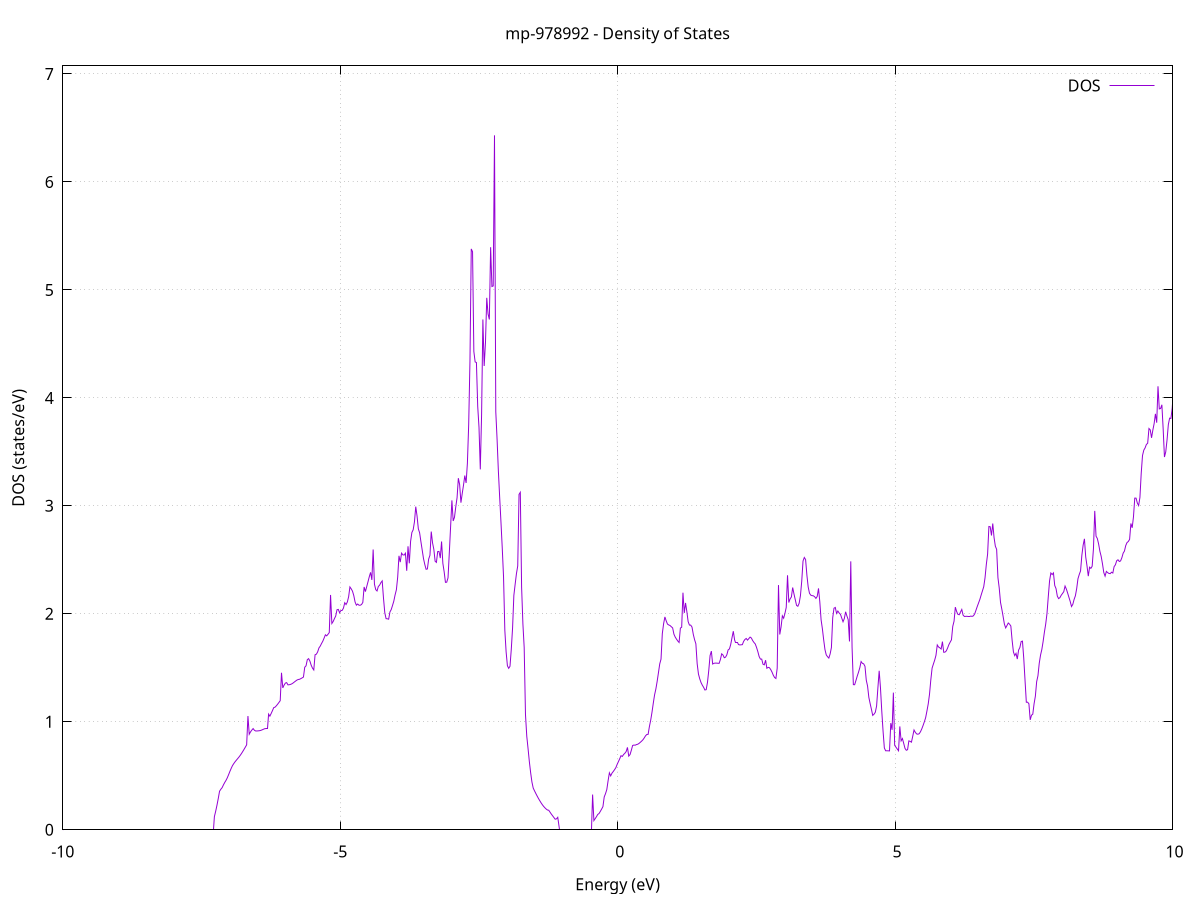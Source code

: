 set title 'mp-978992 - Density of States'
set xlabel 'Energy (eV)'
set ylabel 'DOS (states/eV)'
set grid
set xrange [-10:10]
set yrange [0:7.075]
set xzeroaxis lt -1
set terminal png size 800,600
set output 'mp-978992_dos_gnuplot.png'
plot '-' using 1:2 with lines title 'DOS'
-21.110600 0.000000
-21.087300 0.000000
-21.064100 0.000000
-21.040800 0.000000
-21.017500 0.000000
-20.994300 0.000000
-20.971000 0.000000
-20.947700 0.000000
-20.924500 0.000000
-20.901200 0.000000
-20.877900 0.000000
-20.854700 0.000000
-20.831400 0.000000
-20.808100 0.000000
-20.784900 0.000000
-20.761600 0.000000
-20.738300 0.000000
-20.715100 0.000000
-20.691800 0.000000
-20.668600 0.000000
-20.645300 0.000000
-20.622000 0.000000
-20.598800 0.000000
-20.575500 0.000000
-20.552200 0.000000
-20.529000 0.000000
-20.505700 0.000000
-20.482400 0.000000
-20.459200 0.000000
-20.435900 0.000000
-20.412600 0.000000
-20.389400 0.000000
-20.366100 0.000000
-20.342800 0.000000
-20.319600 0.000000
-20.296300 0.000000
-20.273000 0.000000
-20.249800 0.000000
-20.226500 0.000000
-20.203300 0.000000
-20.180000 0.000000
-20.156700 0.000000
-20.133500 0.000000
-20.110200 0.000000
-20.086900 0.000000
-20.063700 0.000000
-20.040400 0.000000
-20.017100 0.000000
-19.993900 0.000000
-19.970600 0.000000
-19.947300 0.000000
-19.924100 0.000000
-19.900800 0.000000
-19.877500 0.000000
-19.854300 0.000000
-19.831000 0.000000
-19.807700 0.000000
-19.784500 0.000000
-19.761200 0.000000
-19.738000 0.000000
-19.714700 0.000000
-19.691400 0.000000
-19.668200 0.000000
-19.644900 0.000000
-19.621600 0.000000
-19.598400 0.000000
-19.575100 0.000000
-19.551800 0.000000
-19.528600 0.000000
-19.505300 0.000000
-19.482000 0.000000
-19.458800 0.000000
-19.435500 0.000000
-19.412200 0.000000
-19.389000 0.000000
-19.365700 0.000000
-19.342400 0.000000
-19.319200 0.000000
-19.295900 0.000000
-19.272700 0.000000
-19.249400 0.000000
-19.226100 0.000000
-19.202900 0.000000
-19.179600 0.000000
-19.156300 0.000000
-19.133100 0.000000
-19.109800 0.000000
-19.086500 0.000000
-19.063300 0.000000
-19.040000 0.000000
-19.016700 0.000000
-18.993500 53.280100
-18.970200 97.376800
-18.946900 54.506100
-18.923700 64.069000
-18.900400 74.702100
-18.877200 64.674800
-18.853900 112.033700
-18.830600 21.881100
-18.807400 105.935100
-18.784100 22.220100
-18.760800 16.213700
-18.737600 14.055300
-18.714300 0.000000
-18.691000 0.000000
-18.667800 0.000000
-18.644500 0.000000
-18.621200 0.000000
-18.598000 0.000000
-18.574700 0.000000
-18.551400 0.000000
-18.528200 0.000000
-18.504900 0.000000
-18.481600 0.000000
-18.458400 0.000000
-18.435100 0.000000
-18.411900 0.000000
-18.388600 0.000000
-18.365300 0.000000
-18.342100 0.000000
-18.318800 0.000000
-18.295500 0.000000
-18.272300 0.000000
-18.249000 0.000000
-18.225700 0.000000
-18.202500 0.000000
-18.179200 0.000000
-18.155900 0.000000
-18.132700 0.000000
-18.109400 0.000000
-18.086100 0.000000
-18.062900 0.000000
-18.039600 0.000000
-18.016300 0.000000
-17.993100 0.000000
-17.969800 0.000000
-17.946600 0.000000
-17.923300 0.000000
-17.900000 0.000000
-17.876800 0.000000
-17.853500 0.000000
-17.830200 0.000000
-17.807000 0.000000
-17.783700 0.000000
-17.760400 0.000000
-17.737200 0.000000
-17.713900 0.000000
-17.690600 0.000000
-17.667400 0.000000
-17.644100 0.000000
-17.620800 0.000000
-17.597600 0.000000
-17.574300 0.000000
-17.551000 0.000000
-17.527800 0.000000
-17.504500 0.000000
-17.481300 0.000000
-17.458000 0.000000
-17.434700 0.000000
-17.411500 0.000000
-17.388200 0.000000
-17.364900 0.000000
-17.341700 0.000000
-17.318400 0.000000
-17.295100 0.000000
-17.271900 0.000000
-17.248600 0.000000
-17.225300 0.000000
-17.202100 0.000000
-17.178800 0.000000
-17.155500 0.000000
-17.132300 0.000000
-17.109000 0.000000
-17.085800 0.000000
-17.062500 0.000000
-17.039200 0.000000
-17.016000 0.000000
-16.992700 0.000000
-16.969400 0.000000
-16.946200 0.000000
-16.922900 0.000000
-16.899600 0.000000
-16.876400 0.000000
-16.853100 0.000000
-16.829800 0.000000
-16.806600 0.000000
-16.783300 0.000000
-16.760000 0.000000
-16.736800 0.000000
-16.713500 0.000000
-16.690200 0.000000
-16.667000 0.000000
-16.643700 0.000000
-16.620500 0.000000
-16.597200 0.000000
-16.573900 0.000000
-16.550700 0.000000
-16.527400 0.000000
-16.504100 0.000000
-16.480900 0.000000
-16.457600 0.000000
-16.434300 0.000000
-16.411100 0.000000
-16.387800 0.000000
-16.364500 0.000000
-16.341300 0.000000
-16.318000 0.000000
-16.294700 0.000000
-16.271500 0.000000
-16.248200 0.000000
-16.224900 0.000000
-16.201700 0.000000
-16.178400 0.000000
-16.155200 0.000000
-16.131900 0.000000
-16.108600 0.000000
-16.085400 0.000000
-16.062100 0.000000
-16.038800 0.000000
-16.015600 0.000000
-15.992300 0.000000
-15.969000 0.000000
-15.945800 0.000000
-15.922500 0.000000
-15.899200 0.000000
-15.876000 0.000000
-15.852700 0.000000
-15.829400 0.000000
-15.806200 0.000000
-15.782900 0.000000
-15.759600 0.000000
-15.736400 0.000000
-15.713100 0.000000
-15.689900 0.000000
-15.666600 0.000000
-15.643300 0.000000
-15.620100 0.000000
-15.596800 0.000000
-15.573500 0.000000
-15.550300 0.000000
-15.527000 0.000000
-15.503700 0.000000
-15.480500 0.000000
-15.457200 0.000000
-15.433900 0.000000
-15.410700 0.000000
-15.387400 0.000000
-15.364100 0.000000
-15.340900 0.000000
-15.317600 0.000000
-15.294400 0.000000
-15.271100 0.000000
-15.247800 0.000000
-15.224600 0.000000
-15.201300 0.000000
-15.178000 0.000000
-15.154800 0.000000
-15.131500 0.000000
-15.108200 0.000000
-15.085000 0.000000
-15.061700 0.000000
-15.038400 0.000000
-15.015200 0.000000
-14.991900 0.000000
-14.968600 0.000000
-14.945400 0.000000
-14.922100 0.000000
-14.898800 0.000000
-14.875600 0.000000
-14.852300 0.000000
-14.829100 0.000000
-14.805800 0.000000
-14.782500 0.000000
-14.759300 0.000000
-14.736000 0.000000
-14.712700 0.000000
-14.689500 0.000000
-14.666200 0.000000
-14.642900 0.000000
-14.619700 0.000000
-14.596400 0.000000
-14.573100 0.000000
-14.549900 0.000000
-14.526600 0.000000
-14.503300 0.000000
-14.480100 0.000000
-14.456800 0.000000
-14.433500 0.000000
-14.410300 0.000000
-14.387000 0.000000
-14.363800 0.000000
-14.340500 0.000000
-14.317200 0.000000
-14.294000 0.000000
-14.270700 0.000000
-14.247400 0.000000
-14.224200 0.000000
-14.200900 0.000000
-14.177600 0.000000
-14.154400 0.000000
-14.131100 0.000000
-14.107800 0.000000
-14.084600 0.000000
-14.061300 0.000000
-14.038000 0.000000
-14.014800 0.000000
-13.991500 0.000000
-13.968200 0.000000
-13.945000 0.000000
-13.921700 0.000000
-13.898500 0.000000
-13.875200 0.000000
-13.851900 0.000000
-13.828700 0.000000
-13.805400 0.000000
-13.782100 0.000000
-13.758900 0.000000
-13.735600 0.000000
-13.712300 0.000000
-13.689100 0.000000
-13.665800 0.000000
-13.642500 0.000000
-13.619300 0.000000
-13.596000 0.000000
-13.572700 0.000000
-13.549500 0.000000
-13.526200 0.000000
-13.503000 0.000000
-13.479700 0.000000
-13.456400 0.000000
-13.433200 0.000000
-13.409900 0.000000
-13.386600 0.000000
-13.363400 0.000000
-13.340100 0.000000
-13.316800 0.000000
-13.293600 0.000000
-13.270300 0.000000
-13.247000 0.000000
-13.223800 0.000000
-13.200500 0.000000
-13.177200 0.000000
-13.154000 0.000000
-13.130700 0.000000
-13.107400 0.000000
-13.084200 0.000000
-13.060900 0.000000
-13.037700 0.000000
-13.014400 0.000000
-12.991100 0.000000
-12.967900 0.000000
-12.944600 0.000000
-12.921300 0.000000
-12.898100 0.000000
-12.874800 0.000000
-12.851500 0.000000
-12.828300 0.000000
-12.805000 0.000000
-12.781700 0.000000
-12.758500 0.000000
-12.735200 0.000000
-12.711900 0.000000
-12.688700 0.000000
-12.665400 0.000000
-12.642100 0.000000
-12.618900 0.000000
-12.595600 0.000000
-12.572400 0.000000
-12.549100 0.000000
-12.525800 0.000000
-12.502600 0.000000
-12.479300 0.000000
-12.456000 0.000000
-12.432800 0.000000
-12.409500 0.000000
-12.386200 0.000000
-12.363000 0.000000
-12.339700 0.000000
-12.316400 0.000000
-12.293200 0.000000
-12.269900 0.000000
-12.246600 0.000000
-12.223400 0.000000
-12.200100 0.000000
-12.176800 0.000000
-12.153600 0.000000
-12.130300 0.000000
-12.107100 0.000000
-12.083800 0.000000
-12.060500 0.000000
-12.037300 0.000000
-12.014000 0.000000
-11.990700 0.000000
-11.967500 0.000000
-11.944200 0.000000
-11.920900 0.000000
-11.897700 0.000000
-11.874400 0.000000
-11.851100 0.000000
-11.827900 0.000000
-11.804600 0.000000
-11.781300 0.000000
-11.758100 0.000000
-11.734800 0.000000
-11.711600 0.000000
-11.688300 0.000000
-11.665000 0.000000
-11.641800 0.000000
-11.618500 0.000000
-11.595200 0.000000
-11.572000 0.000000
-11.548700 0.000000
-11.525400 0.000000
-11.502200 0.000000
-11.478900 0.000000
-11.455600 0.000000
-11.432400 0.000000
-11.409100 0.000000
-11.385800 0.000000
-11.362600 0.000000
-11.339300 0.000000
-11.316000 0.000000
-11.292800 0.000000
-11.269500 0.000000
-11.246300 0.000000
-11.223000 0.000000
-11.199700 0.000000
-11.176500 0.000000
-11.153200 0.000000
-11.129900 0.000000
-11.106700 0.000000
-11.083400 0.000000
-11.060100 0.000000
-11.036900 0.000000
-11.013600 0.000000
-10.990300 0.000000
-10.967100 0.000000
-10.943800 0.000000
-10.920500 0.000000
-10.897300 0.000000
-10.874000 0.000000
-10.850700 0.000000
-10.827500 0.000000
-10.804200 0.000000
-10.781000 0.000000
-10.757700 0.000000
-10.734400 0.000000
-10.711200 0.000000
-10.687900 0.000000
-10.664600 0.000000
-10.641400 0.000000
-10.618100 0.000000
-10.594800 0.000000
-10.571600 0.000000
-10.548300 0.000000
-10.525000 0.000000
-10.501800 0.000000
-10.478500 0.000000
-10.455200 0.000000
-10.432000 0.000000
-10.408700 0.000000
-10.385400 0.000000
-10.362200 0.000000
-10.338900 0.000000
-10.315700 0.000000
-10.292400 0.000000
-10.269100 0.000000
-10.245900 0.000000
-10.222600 0.000000
-10.199300 0.000000
-10.176100 0.000000
-10.152800 0.000000
-10.129500 0.000000
-10.106300 0.000000
-10.083000 0.000000
-10.059700 0.000000
-10.036500 0.000000
-10.013200 0.000000
-9.989900 0.000000
-9.966700 0.000000
-9.943400 0.000000
-9.920200 0.000000
-9.896900 0.000000
-9.873600 0.000000
-9.850400 0.000000
-9.827100 0.000000
-9.803800 0.000000
-9.780600 0.000000
-9.757300 0.000000
-9.734000 0.000000
-9.710800 0.000000
-9.687500 0.000000
-9.664200 0.000000
-9.641000 0.000000
-9.617700 0.000000
-9.594400 0.000000
-9.571200 0.000000
-9.547900 0.000000
-9.524600 0.000000
-9.501400 0.000000
-9.478100 0.000000
-9.454900 0.000000
-9.431600 0.000000
-9.408300 0.000000
-9.385100 0.000000
-9.361800 0.000000
-9.338500 0.000000
-9.315300 0.000000
-9.292000 0.000000
-9.268700 0.000000
-9.245500 0.000000
-9.222200 0.000000
-9.198900 0.000000
-9.175700 0.000000
-9.152400 0.000000
-9.129100 0.000000
-9.105900 0.000000
-9.082600 0.000000
-9.059300 0.000000
-9.036100 0.000000
-9.012800 0.000000
-8.989600 0.000000
-8.966300 0.000000
-8.943000 0.000000
-8.919800 0.000000
-8.896500 0.000000
-8.873200 0.000000
-8.850000 0.000000
-8.826700 0.000000
-8.803400 0.000000
-8.780200 0.000000
-8.756900 0.000000
-8.733600 0.000000
-8.710400 0.000000
-8.687100 0.000000
-8.663800 0.000000
-8.640600 0.000000
-8.617300 0.000000
-8.594000 0.000000
-8.570800 0.000000
-8.547500 0.000000
-8.524300 0.000000
-8.501000 0.000000
-8.477700 0.000000
-8.454500 0.000000
-8.431200 0.000000
-8.407900 0.000000
-8.384700 0.000000
-8.361400 0.000000
-8.338100 0.000000
-8.314900 0.000000
-8.291600 0.000000
-8.268300 0.000000
-8.245100 0.000000
-8.221800 0.000000
-8.198500 0.000000
-8.175300 0.000000
-8.152000 0.000000
-8.128800 0.000000
-8.105500 0.000000
-8.082200 0.000000
-8.059000 0.000000
-8.035700 0.000000
-8.012400 0.000000
-7.989200 0.000000
-7.965900 0.000000
-7.942600 0.000000
-7.919400 0.000000
-7.896100 0.000000
-7.872800 0.000000
-7.849600 0.000000
-7.826300 0.000000
-7.803000 0.000000
-7.779800 0.000000
-7.756500 0.000000
-7.733200 0.000000
-7.710000 0.000000
-7.686700 0.000000
-7.663500 0.000000
-7.640200 0.000000
-7.616900 0.000000
-7.593700 0.000000
-7.570400 0.000000
-7.547100 0.000000
-7.523900 0.000000
-7.500600 0.000000
-7.477300 0.000000
-7.454100 0.000000
-7.430800 0.000000
-7.407500 0.000000
-7.384300 0.000000
-7.361000 0.000000
-7.337700 0.000000
-7.314500 0.000000
-7.291200 0.000000
-7.267900 0.121400
-7.244700 0.171300
-7.221400 0.227100
-7.198200 0.288900
-7.174900 0.356700
-7.151600 0.375300
-7.128400 0.389900
-7.105100 0.415300
-7.081800 0.437800
-7.058600 0.457500
-7.035300 0.481100
-7.012000 0.509700
-6.988800 0.540100
-6.965500 0.567900
-6.942200 0.593800
-6.919000 0.612500
-6.895700 0.629300
-6.872400 0.644100
-6.849200 0.658400
-6.825900 0.672900
-6.802600 0.688900
-6.779400 0.706300
-6.756100 0.725400
-6.732900 0.745300
-6.709600 0.765800
-6.686300 0.786600
-6.663100 1.053200
-6.639800 0.884900
-6.616500 0.906600
-6.593300 0.923300
-6.570000 0.937300
-6.546700 0.921700
-6.523500 0.915000
-6.500200 0.915200
-6.476900 0.916200
-6.453700 0.917600
-6.430400 0.920700
-6.407100 0.925600
-6.383900 0.931000
-6.360600 0.936100
-6.337400 0.934900
-6.314100 0.934900
-6.290800 1.071300
-6.267600 1.052500
-6.244300 1.077300
-6.221000 1.103900
-6.197800 1.131500
-6.174500 1.135600
-6.151200 1.148300
-6.128000 1.163000
-6.104700 1.179100
-6.081400 1.195500
-6.058200 1.454300
-6.034900 1.313900
-6.011600 1.340000
-5.988400 1.358800
-5.965100 1.362800
-5.941800 1.342100
-5.918600 1.343400
-5.895300 1.346500
-5.872100 1.351600
-5.848800 1.359600
-5.825500 1.369000
-5.802300 1.378200
-5.779000 1.386900
-5.755700 1.392000
-5.732500 1.393900
-5.709200 1.400200
-5.685900 1.406800
-5.662700 1.414400
-5.639400 1.505500
-5.616100 1.518500
-5.592900 1.575700
-5.569600 1.584900
-5.546300 1.561900
-5.523100 1.524000
-5.499800 1.497100
-5.476500 1.480100
-5.453300 1.621000
-5.430000 1.626100
-5.406800 1.647200
-5.383500 1.684100
-5.360200 1.700900
-5.337000 1.724800
-5.313700 1.746500
-5.290400 1.775500
-5.267200 1.805900
-5.243900 1.796100
-5.220600 1.810500
-5.197400 1.826600
-5.174100 2.174900
-5.150800 1.910500
-5.127600 1.928400
-5.104300 1.955400
-5.081000 1.980000
-5.057800 2.037800
-5.034500 2.040900
-5.011200 2.010000
-4.988000 2.030300
-4.964700 2.031900
-4.941500 2.053100
-4.918200 2.103000
-4.894900 2.086100
-4.871700 2.109600
-4.848400 2.158600
-4.825100 2.249100
-4.801900 2.231500
-4.778600 2.209700
-4.755300 2.168500
-4.732100 2.109200
-4.708800 2.080200
-4.685500 2.090900
-4.662300 2.080000
-4.639000 2.079700
-4.615700 2.086200
-4.592500 2.105900
-4.569200 2.248900
-4.546000 2.206200
-4.522700 2.251300
-4.499400 2.296800
-4.476200 2.343400
-4.452900 2.383900
-4.429600 2.314000
-4.406400 2.595800
-4.383100 2.274300
-4.359800 2.224100
-4.336600 2.211800
-4.313300 2.253400
-4.290000 2.265800
-4.266800 2.289200
-4.243500 2.305000
-4.220200 2.146300
-4.197000 2.011400
-4.173700 1.955500
-4.150400 1.953900
-4.127200 1.950400
-4.103900 2.017400
-4.080700 2.039700
-4.057400 2.077400
-4.034100 2.117500
-4.010900 2.175400
-3.987600 2.223200
-3.964300 2.339500
-3.941100 2.537300
-3.917800 2.479100
-3.894500 2.562200
-3.871300 2.546700
-3.848000 2.544300
-3.824700 2.561400
-3.801500 2.398900
-3.778200 2.625600
-3.754900 2.468000
-3.731700 2.670900
-3.708400 2.753500
-3.685100 2.778200
-3.661900 2.852700
-3.638600 2.992500
-3.615400 2.906900
-3.592100 2.787300
-3.568800 2.750300
-3.545600 2.668300
-3.522300 2.590300
-3.499000 2.511300
-3.475800 2.457400
-3.452500 2.412800
-3.429200 2.415400
-3.406000 2.507000
-3.382700 2.542600
-3.359400 2.761700
-3.336200 2.657400
-3.312900 2.598000
-3.289600 2.487000
-3.266400 2.476400
-3.243100 2.576800
-3.219800 2.577900
-3.196600 2.516200
-3.173300 2.669700
-3.150100 2.467200
-3.126800 2.389800
-3.103500 2.291600
-3.080300 2.293000
-3.057000 2.333600
-3.033700 2.566500
-3.010500 2.807700
-2.987200 3.050800
-2.963900 2.860300
-2.940700 2.893900
-2.917400 2.990800
-2.894100 3.075700
-2.870900 3.256300
-2.847600 3.196500
-2.824300 3.029500
-2.801100 3.114300
-2.777800 3.192500
-2.754600 3.280700
-2.731300 3.212100
-2.708000 3.394200
-2.684800 3.750200
-2.661500 4.344200
-2.638200 5.379800
-2.615000 5.353700
-2.591700 4.430500
-2.568400 4.333100
-2.545200 4.327600
-2.521900 3.920600
-2.498600 3.725900
-2.475400 3.338100
-2.452100 3.843300
-2.428800 4.726400
-2.405600 4.295400
-2.382300 4.510600
-2.359000 4.926700
-2.335800 4.777700
-2.312500 4.726300
-2.289300 5.395400
-2.266000 5.031500
-2.242700 5.036600
-2.219500 6.431900
-2.196200 3.871500
-2.172900 3.616600
-2.149700 3.323400
-2.126400 3.081500
-2.103100 2.851800
-2.079900 2.611200
-2.056600 2.344200
-2.033300 1.848600
-2.010100 1.648200
-1.986800 1.519300
-1.963500 1.495300
-1.940300 1.514100
-1.917000 1.670100
-1.893700 1.869400
-1.870500 2.171000
-1.847200 2.273900
-1.824000 2.371800
-1.800700 2.443800
-1.777400 3.106300
-1.754200 3.125600
-1.730900 2.246300
-1.707600 1.907200
-1.684400 1.687800
-1.661100 1.067100
-1.637800 0.866200
-1.614600 0.751700
-1.591300 0.630700
-1.568000 0.528800
-1.544800 0.442400
-1.521500 0.386000
-1.498200 0.360600
-1.475000 0.336500
-1.451700 0.313300
-1.428400 0.291200
-1.405200 0.270800
-1.381900 0.251100
-1.358700 0.233300
-1.335400 0.217600
-1.312100 0.204200
-1.288900 0.192600
-1.265600 0.183300
-1.242300 0.180800
-1.219100 0.163500
-1.195800 0.145800
-1.172500 0.129800
-1.149300 0.113900
-1.126000 0.097900
-1.102700 0.101000
-1.079500 0.115300
-1.056200 0.000000
-1.032900 0.000000
-1.009700 0.000000
-0.986400 0.000000
-0.963200 0.000000
-0.939900 0.000000
-0.916600 0.000000
-0.893400 0.000000
-0.870100 0.000000
-0.846800 0.000000
-0.823600 0.000000
-0.800300 0.000000
-0.777000 0.000000
-0.753800 0.000000
-0.730500 0.000000
-0.707200 0.000000
-0.684000 0.000000
-0.660700 0.000000
-0.637400 0.000000
-0.614200 0.000000
-0.590900 0.000000
-0.567600 0.000000
-0.544400 0.000000
-0.521100 0.000000
-0.497900 0.000000
-0.474600 0.000000
-0.451300 0.326200
-0.428100 0.085200
-0.404800 0.102700
-0.381500 0.121700
-0.358300 0.142100
-0.335000 0.150700
-0.311700 0.170800
-0.288500 0.192000
-0.265200 0.214300
-0.241900 0.304100
-0.218700 0.334500
-0.195400 0.372400
-0.172100 0.454400
-0.148900 0.527200
-0.125600 0.499200
-0.102300 0.524300
-0.079100 0.539600
-0.055800 0.556500
-0.032600 0.575100
-0.009300 0.605200
0.014000 0.631300
0.037200 0.657600
0.060500 0.685900
0.083800 0.679300
0.107000 0.697100
0.130300 0.708600
0.153600 0.724400
0.176800 0.763000
0.200100 0.682500
0.223400 0.696400
0.246600 0.736100
0.269900 0.780700
0.293200 0.784500
0.316400 0.783400
0.339700 0.789200
0.363000 0.792400
0.386200 0.800300
0.409500 0.810400
0.432700 0.821300
0.456000 0.833800
0.479300 0.850600
0.502500 0.870200
0.525800 0.882700
0.549100 0.883600
0.572300 0.955600
0.595600 1.014700
0.618900 1.087800
0.642100 1.171400
0.665400 1.248700
0.688700 1.303400
0.711900 1.373500
0.735200 1.454100
0.758500 1.536100
0.781700 1.580400
0.805000 1.816600
0.828200 1.907600
0.851500 1.971400
0.874800 1.935200
0.898000 1.905000
0.921300 1.897000
0.944600 1.891500
0.967800 1.880300
0.991100 1.869600
1.014400 1.811500
1.037600 1.784700
1.060900 1.765500
1.084200 1.748000
1.107400 1.734700
1.130700 1.868000
1.154000 1.875700
1.177200 2.196000
1.200500 2.008300
1.223800 2.100800
1.247000 2.021600
1.270300 1.928600
1.293500 1.896100
1.316800 1.895500
1.340100 1.877300
1.363300 1.809900
1.386600 1.760500
1.409900 1.722400
1.433100 1.538500
1.456400 1.442500
1.479700 1.397700
1.502900 1.363400
1.526200 1.339100
1.549500 1.319400
1.572700 1.294600
1.596000 1.297800
1.619300 1.366000
1.642500 1.476600
1.665800 1.613900
1.689100 1.654600
1.712300 1.535100
1.735600 1.542100
1.758800 1.543500
1.782100 1.543400
1.805400 1.542400
1.828600 1.541300
1.851900 1.576800
1.875200 1.629800
1.898400 1.618900
1.921700 1.593400
1.945000 1.598900
1.968200 1.620800
1.991500 1.666200
2.014800 1.674800
2.038000 1.716700
2.061300 1.779600
2.084600 1.839000
2.107800 1.758400
2.131100 1.730000
2.154400 1.730000
2.177600 1.715400
2.200900 1.712100
2.224100 1.713100
2.247400 1.714600
2.270700 1.745100
2.293900 1.762600
2.317200 1.771700
2.340500 1.756400
2.363700 1.770300
2.387000 1.784400
2.410300 1.775900
2.433500 1.752400
2.456800 1.734800
2.480100 1.720900
2.503300 1.688900
2.526600 1.650500
2.549900 1.604900
2.573100 1.580800
2.596400 1.580900
2.619600 1.533300
2.642900 1.527700
2.666200 1.570700
2.689400 1.495800
2.712700 1.504300
2.736000 1.501100
2.759200 1.483400
2.782500 1.460100
2.805800 1.430900
2.829000 1.409900
2.852300 1.401300
2.875600 1.496700
2.898800 2.266400
2.922100 1.808800
2.945400 1.878900
2.968600 1.981500
2.991900 1.959400
3.015200 2.004200
3.038400 2.059400
3.061700 2.357000
3.084900 2.104900
3.108200 2.138200
3.131500 2.156500
3.154700 2.243700
3.178000 2.184100
3.201300 2.130900
3.224500 2.078100
3.247800 2.070000
3.271100 2.097600
3.294300 2.167900
3.317600 2.300500
3.340900 2.488800
3.364100 2.522000
3.387400 2.502800
3.410700 2.358800
3.433900 2.249300
3.457200 2.190900
3.480500 2.173000
3.503700 2.168700
3.527000 2.166900
3.550200 2.158400
3.573500 2.143000
3.596800 2.161400
3.620000 2.235700
3.643300 2.113100
3.666600 1.945100
3.689800 1.862300
3.713100 1.760100
3.736400 1.668800
3.759600 1.620000
3.782900 1.602900
3.806200 1.590300
3.829400 1.628000
3.852700 1.687900
3.876000 1.962900
3.899200 2.052000
3.922500 2.059200
3.945800 2.003700
3.969000 2.025900
3.992300 2.007600
4.015500 1.995400
4.038800 1.960800
4.062100 1.926500
4.085300 1.956500
4.108600 2.019100
4.131900 1.980300
4.155100 1.946200
4.178400 1.744500
4.201700 2.486300
4.224900 1.692200
4.248200 1.344200
4.271500 1.343400
4.294700 1.382300
4.318000 1.423200
4.341300 1.459600
4.364500 1.500800
4.387800 1.558100
4.411000 1.541600
4.434300 1.536900
4.457600 1.514000
4.480800 1.386100
4.504100 1.331200
4.527400 1.226100
4.550600 1.168900
4.573900 1.116000
4.597200 1.059300
4.620400 1.070300
4.643700 1.088300
4.667000 1.146400
4.690200 1.313100
4.713500 1.472700
4.736800 1.315000
4.760000 1.101800
4.783300 0.915300
4.806600 0.758200
4.829800 0.731700
4.853100 0.731600
4.876300 0.731300
4.899600 0.730600
4.922900 0.987800
4.946100 0.925500
4.969400 1.270200
4.992700 0.782600
5.015900 0.765000
5.039200 0.748200
5.062500 0.731800
5.085700 0.957400
5.109000 0.823800
5.132300 0.845100
5.155500 0.800700
5.178800 0.753900
5.202100 0.736400
5.225300 0.741600
5.248600 0.823400
5.271900 0.818600
5.295100 0.811300
5.318400 0.866300
5.341600 0.924300
5.364900 0.902400
5.388200 0.888000
5.411400 0.884900
5.434700 0.889700
5.458000 0.907900
5.481200 0.934200
5.504500 0.965600
5.527800 1.000100
5.551000 1.038500
5.574300 1.099900
5.597600 1.166000
5.620800 1.255800
5.644100 1.387900
5.667400 1.497600
5.690600 1.534800
5.713900 1.571200
5.737200 1.615800
5.760400 1.711900
5.783700 1.692800
5.806900 1.684900
5.830200 1.674100
5.853500 1.742600
5.876700 1.644000
5.900000 1.645300
5.923300 1.656900
5.946500 1.683100
5.969800 1.714500
5.993100 1.737800
6.016300 1.759400
6.039600 1.883400
6.062900 1.932100
6.086100 2.062100
6.109400 2.021400
6.132700 1.994900
6.155900 1.991500
6.179200 2.016400
6.202400 2.040400
6.225700 1.988000
6.249000 1.975900
6.272200 1.976700
6.295500 1.977000
6.318800 1.971400
6.342000 1.971400
6.365300 1.979100
6.388600 1.976400
6.411800 1.981600
6.435100 1.999500
6.458400 2.033800
6.481600 2.068500
6.504900 2.101000
6.528200 2.133800
6.551400 2.174100
6.574700 2.212400
6.598000 2.251300
6.621200 2.333400
6.644500 2.457100
6.667700 2.553100
6.691000 2.809000
6.714300 2.806600
6.737500 2.725700
6.760800 2.836400
6.784100 2.706000
6.807300 2.626500
6.830600 2.597200
6.853900 2.335900
6.877100 2.239400
6.900400 2.105800
6.923700 2.044300
6.946900 1.976600
6.970200 1.904800
6.993500 1.869700
7.016700 1.891800
7.040000 1.915200
7.063300 1.904300
7.086500 1.887000
7.109800 1.753600
7.133000 1.647200
7.156300 1.612800
7.179600 1.633900
7.202800 1.581400
7.226100 1.664100
7.249400 1.688400
7.272600 1.743700
7.295900 1.747200
7.319200 1.588100
7.342400 1.383300
7.365700 1.181300
7.389000 1.181700
7.412200 1.166800
7.435500 1.017800
7.458800 1.060800
7.482000 1.071100
7.505300 1.167200
7.528600 1.237700
7.551800 1.371500
7.575100 1.426600
7.598300 1.541600
7.621600 1.617800
7.644900 1.669400
7.668100 1.743400
7.691400 1.830200
7.714700 1.904700
7.737900 2.002400
7.761200 2.158200
7.784500 2.305700
7.807700 2.378200
7.831000 2.363700
7.854300 2.379000
7.877500 2.262900
7.900800 2.233600
7.924100 2.164300
7.947300 2.141000
7.970600 2.149800
7.993800 2.171600
8.017100 2.188200
8.040400 2.204900
8.063600 2.257200
8.086900 2.229500
8.110200 2.192300
8.133400 2.152900
8.156700 2.114200
8.180000 2.067600
8.203200 2.087600
8.226500 2.133100
8.249800 2.167300
8.273000 2.233200
8.296300 2.325200
8.319600 2.364700
8.342800 2.397400
8.366100 2.540800
8.389400 2.635800
8.412600 2.694700
8.435900 2.527300
8.459100 2.444400
8.482400 2.349000
8.505700 2.431800
8.528900 2.421200
8.552200 2.440900
8.575500 2.603300
8.598700 2.953400
8.622000 2.719400
8.645300 2.697900
8.668500 2.646600
8.691800 2.578900
8.715100 2.531300
8.738300 2.462400
8.761600 2.382400
8.784900 2.348900
8.808100 2.392700
8.831400 2.381800
8.854700 2.374000
8.877900 2.372400
8.901200 2.385500
8.924400 2.378000
8.947700 2.437300
8.971000 2.454000
8.994200 2.491700
9.017500 2.500700
9.040800 2.485000
9.064000 2.489700
9.087300 2.519400
9.110600 2.561600
9.133800 2.581100
9.157100 2.631900
9.180400 2.659900
9.203600 2.669800
9.226900 2.689900
9.250200 2.836900
9.273400 2.796900
9.296700 2.898100
9.319900 3.071900
9.343200 3.071500
9.366500 3.025700
9.389700 3.002800
9.413000 3.078000
9.436300 3.301900
9.459500 3.466100
9.482800 3.516000
9.506100 3.536700
9.529300 3.568800
9.552600 3.579800
9.575900 3.716500
9.599100 3.704000
9.622400 3.630100
9.645700 3.701200
9.668900 3.761400
9.692200 3.852100
9.715500 3.770400
9.738700 4.107400
9.762000 3.898000
9.785200 3.901200
9.808500 3.936200
9.831800 3.712800
9.855000 3.452300
9.878300 3.500000
9.901600 3.609500
9.924800 3.751900
9.948100 3.812300
9.971400 3.809400
9.994600 3.903700
10.017900 4.079700
10.041200 4.055200
10.064400 4.065100
10.087700 4.058200
10.111000 4.044400
10.134200 4.053900
10.157500 4.004900
10.180800 4.032600
10.204000 4.014000
10.227300 4.016600
10.250500 3.951000
10.273800 3.888200
10.297100 3.800300
10.320300 3.861500
10.343600 3.920100
10.366900 3.922900
10.390100 4.029600
10.413400 4.124600
10.436700 4.025900
10.459900 4.017600
10.483200 4.030700
10.506500 3.719600
10.529700 3.964700
10.553000 4.047800
10.576300 4.164900
10.599500 4.272400
10.622800 4.286300
10.646100 4.309200
10.669300 4.166000
10.692600 3.971300
10.715800 3.837500
10.739100 3.727900
10.762400 3.569800
10.785600 3.490500
10.808900 3.472800
10.832200 3.823400
10.855400 3.620000
10.878700 3.477400
10.902000 3.374000
10.925200 3.321000
10.948500 3.286600
10.971800 3.246100
10.995000 3.233700
11.018300 3.213900
11.041600 3.218700
11.064800 3.342200
11.088100 3.301400
11.111300 3.192200
11.134600 3.103200
11.157900 3.052900
11.181100 3.067600
11.204400 3.159800
11.227700 3.042600
11.250900 3.153600
11.274200 3.349900
11.297500 3.427600
11.320700 3.506400
11.344000 3.485300
11.367300 3.367300
11.390500 3.380200
11.413800 3.243000
11.437100 3.078100
11.460300 2.946400
11.483600 2.880300
11.506900 2.862600
11.530100 2.851900
11.553400 2.962100
11.576600 2.986800
11.599900 3.067900
11.623200 3.067500
11.646400 3.036500
11.669700 2.962900
11.693000 2.976400
11.716200 2.985700
11.739500 3.017900
11.762800 3.027700
11.786000 2.920100
11.809300 2.694500
11.832600 2.645600
11.855800 2.691500
11.879100 2.720300
11.902400 2.687800
11.925600 2.713300
11.948900 2.846800
11.972200 2.726100
11.995400 2.723700
12.018700 2.744500
12.041900 2.804500
12.065200 2.756800
12.088500 2.736700
12.111700 2.726000
12.135000 2.670800
12.158300 2.659700
12.181500 2.736500
12.204800 2.964900
12.228100 3.039100
12.251300 3.068700
12.274600 2.974400
12.297900 2.910900
12.321100 2.909900
12.344400 2.945300
12.367700 2.989300
12.390900 2.989400
12.414200 2.933800
12.437500 2.866600
12.460700 2.812000
12.484000 2.710800
12.507200 2.696400
12.530500 2.690200
12.553800 2.633100
12.577000 2.558700
12.600300 2.455600
12.623600 2.382900
12.646800 2.393600
12.670100 2.276000
12.693400 2.492900
12.716600 2.316000
12.739900 2.354700
12.763200 2.349800
12.786400 2.376800
12.809700 2.388700
12.833000 2.353000
12.856200 2.430200
12.879500 2.626900
12.902700 2.667900
12.926000 2.641200
12.949300 2.702200
12.972500 2.823800
12.995800 3.103100
13.019100 3.336200
13.042300 3.159700
13.065600 3.377800
13.088900 3.373500
13.112100 3.365600
13.135400 3.419400
13.158700 3.480600
13.181900 3.490900
13.205200 3.478800
13.228500 3.450600
13.251700 3.365100
13.275000 3.310400
13.298300 3.187400
13.321500 3.075500
13.344800 3.034900
13.368000 3.069100
13.391300 3.082600
13.414600 3.119800
13.437800 3.198500
13.461100 3.331100
13.484400 3.427800
13.507600 3.479100
13.530900 3.473500
13.554200 3.427100
13.577400 3.427300
13.600700 3.460900
13.624000 3.835700
13.647200 3.843200
13.670500 3.628100
13.693800 3.547300
13.717000 3.555900
13.740300 3.600000
13.763600 3.621100
13.786800 3.565500
13.810100 3.544100
13.833300 3.546000
13.856600 3.552400
13.879900 3.578400
13.903100 3.595200
13.926400 3.531600
13.949700 3.488100
13.972900 3.470700
13.996200 3.504500
14.019500 3.471600
14.042700 3.663700
14.066000 3.559200
14.089300 3.666400
14.112500 3.403600
14.135800 3.231700
14.159100 3.167300
14.182300 3.084800
14.205600 3.038800
14.228900 3.100800
14.252100 3.149700
14.275400 3.232100
14.298600 3.354100
14.321900 3.479900
14.345200 3.270900
14.368400 3.273100
14.391700 3.356500
14.415000 3.468500
14.438200 3.502000
14.461500 3.589600
14.484800 3.642700
14.508000 3.611300
14.531300 3.702000
14.554600 3.617500
14.577800 3.511600
14.601100 3.359800
14.624400 3.187400
14.647600 3.083200
14.670900 3.023700
14.694100 2.991700
14.717400 3.000500
14.740700 2.984500
14.763900 3.056100
14.787200 3.162200
14.810500 3.278100
14.833700 3.388300
14.857000 3.493500
14.880300 3.565100
14.903500 3.572300
14.926800 3.582500
14.950100 3.570400
14.973300 3.487000
14.996600 3.420400
15.019900 3.398700
15.043100 3.536100
15.066400 3.376000
15.089700 3.446100
15.112900 3.343800
15.136200 3.389800
15.159400 3.369600
15.182700 3.349900
15.206000 3.322400
15.229200 3.386600
15.252500 3.500100
15.275800 3.527400
15.299000 3.393000
15.322300 3.248100
15.345600 3.201000
15.368800 3.258300
15.392100 3.280600
15.415400 3.313500
15.438600 3.455100
15.461900 3.645300
15.485200 3.692400
15.508400 3.839900
15.531700 3.999900
15.555000 4.205700
15.578200 4.385100
15.601500 4.457800
15.624700 4.349900
15.648000 4.260100
15.671300 4.276900
15.694500 4.297900
15.717800 4.308900
15.741100 4.014900
15.764300 3.909200
15.787600 3.888500
15.810900 3.754300
15.834100 3.543100
15.857400 3.493300
15.880700 3.457400
15.903900 3.333500
15.927200 3.265000
15.950500 3.225700
15.973700 3.254400
15.997000 3.267600
16.020300 3.295400
16.043500 3.308400
16.066800 3.376000
16.090000 3.402300
16.113300 3.328600
16.136600 3.282300
16.159800 3.466000
16.183100 3.064900
16.206400 2.999700
16.229600 2.952100
16.252900 2.979700
16.276200 3.038100
16.299400 2.900100
16.322700 2.911500
16.346000 2.944700
16.369200 2.962100
16.392500 3.018200
16.415800 3.034600
16.439000 3.092000
16.462300 3.250400
16.485500 3.406800
16.508800 3.568700
16.532100 3.387700
16.555300 3.275600
16.578600 3.258700
16.601900 3.267600
16.625100 3.284300
16.648400 3.323100
16.671700 3.483000
16.694900 3.505700
16.718200 3.531800
16.741500 3.505600
16.764700 3.581600
16.788000 3.541800
16.811300 3.804200
16.834500 3.713200
16.857800 3.745500
16.881100 3.693100
16.904300 3.704100
16.927600 3.896900
16.950800 4.055800
16.974100 3.989400
16.997400 3.857700
17.020600 3.824800
17.043900 3.743800
17.067200 3.802900
17.090400 4.075300
17.113700 3.857900
17.137000 3.768000
17.160200 3.638600
17.183500 3.678800
17.206800 3.767900
17.230000 3.694100
17.253300 3.525000
17.276600 3.516400
17.299800 3.577100
17.323100 3.935900
17.346400 4.091600
17.369600 4.030600
17.392900 4.551500
17.416100 3.786400
17.439400 3.613200
17.462700 3.539400
17.485900 3.534900
17.509200 3.571800
17.532500 3.672000
17.555700 3.736900
17.579000 3.854900
17.602300 3.884100
17.625500 3.906100
17.648800 3.999700
17.672100 4.255100
17.695300 4.049200
17.718600 4.154100
17.741900 4.171900
17.765100 4.181200
17.788400 4.174600
17.811700 4.165300
17.834900 4.131700
17.858200 4.055700
17.881400 4.606600
17.904700 3.856600
17.928000 3.740900
17.951200 3.738700
17.974500 3.701800
17.997800 3.661500
18.021000 3.545400
18.044300 3.505400
18.067600 3.478000
18.090800 3.426200
18.114100 3.386000
18.137400 3.380600
18.160600 3.393100
18.183900 3.420500
18.207200 3.431800
18.230400 3.511200
18.253700 3.626600
18.276900 3.779600
18.300200 3.972300
18.323500 4.120700
18.346700 3.991600
18.370000 3.924000
18.393300 3.916000
18.416500 3.912900
18.439800 3.850100
18.463100 3.811800
18.486300 3.828700
18.509600 3.725700
18.532900 3.739300
18.556100 3.702400
18.579400 3.713700
18.602700 3.641500
18.625900 3.609500
18.649200 3.597400
18.672500 3.594100
18.695700 3.622800
18.719000 3.738200
18.742200 3.815300
18.765500 3.871600
18.788800 3.893800
18.812000 3.822500
18.835300 3.837600
18.858600 3.816600
18.881800 3.780300
18.905100 3.775700
18.928400 3.772500
18.951600 3.764900
18.974900 3.814100
18.998200 3.778600
19.021400 3.814400
19.044700 3.885200
19.068000 3.952000
19.091200 3.894600
19.114500 3.925200
19.137800 3.984600
19.161000 4.048900
19.184300 4.089000
19.207500 4.112600
19.230800 4.123200
19.254100 4.174300
19.277300 4.260000
19.300600 4.370800
19.323900 4.381400
19.347100 4.492700
19.370400 4.556500
19.393700 4.416600
19.416900 4.243600
19.440200 4.259800
19.463500 4.243600
19.486700 4.211500
19.510000 4.211100
19.533300 4.186500
19.556500 4.136100
19.579800 4.166200
19.603100 4.241700
19.626300 4.215100
19.649600 4.919100
19.672800 4.486200
19.696100 4.241100
19.719400 4.153500
19.742600 4.176500
19.765900 4.108700
19.789200 4.046300
19.812400 4.003500
19.835700 3.906400
19.859000 3.875300
19.882200 3.853100
19.905500 3.831300
19.928800 3.836000
19.952000 3.843700
19.975300 3.881000
19.998600 3.892000
20.021800 3.853100
20.045100 3.839000
20.068300 3.857100
20.091600 3.847500
20.114900 3.844100
20.138100 3.869000
20.161400 3.913000
20.184700 3.919500
20.207900 3.990800
20.231200 3.940400
20.254500 3.871100
20.277700 3.788000
20.301000 3.789900
20.324300 3.808600
20.347500 3.864800
20.370800 3.926100
20.394100 4.451000
20.417300 4.299300
20.440600 4.308000
20.463900 4.265600
20.487100 4.309400
20.510400 4.388600
20.533600 4.453400
20.556900 4.588300
20.580200 4.592300
20.603400 4.635800
20.626700 4.672000
20.650000 4.617400
20.673200 4.517400
20.696500 4.494700
20.719800 4.413800
20.743000 4.401900
20.766300 4.405100
20.789600 4.349600
20.812800 4.306000
20.836100 4.279900
20.859400 4.285100
20.882600 4.288700
20.905900 4.317900
20.929200 4.301300
20.952400 4.329100
20.975700 4.327200
20.998900 4.319100
21.022200 4.242600
21.045500 4.319100
21.068700 4.248600
21.092000 4.223500
21.115300 4.205000
21.138500 4.224500
21.161800 4.236400
21.185100 4.142500
21.208300 4.114600
21.231600 4.002100
21.254900 4.118400
21.278100 4.233000
21.301400 4.222100
21.324700 4.132200
21.347900 4.028400
21.371200 4.071700
21.394500 4.402800
21.417700 4.060700
21.441000 3.887400
21.464200 3.823400
21.487500 3.796300
21.510800 3.813600
21.534000 3.879700
21.557300 3.840000
21.580600 3.913700
21.603800 4.124600
21.627100 4.173100
21.650400 4.103700
21.673600 4.093800
21.696900 4.118300
21.720200 4.132800
21.743400 4.161800
21.766700 4.226700
21.790000 4.300900
21.813200 4.215000
21.836500 4.106600
21.859700 4.001300
21.883000 3.865400
21.906300 3.738800
21.929500 3.619200
21.952800 3.477700
21.976100 3.353200
21.999300 3.293500
22.022600 3.224000
22.045900 3.182300
22.069100 3.001300
22.092400 2.944800
22.115700 2.928700
22.138900 2.987800
22.162200 2.796500
22.185500 2.647000
22.208700 2.553000
22.232000 2.530700
22.255300 2.511400
22.278500 2.505300
22.301800 2.534000
22.325000 2.581100
22.348300 2.521300
22.371600 2.427900
22.394800 2.343000
22.418100 2.293100
22.441400 2.232800
22.464600 2.148300
22.487900 2.031200
22.511200 1.950800
22.534400 1.716300
22.557700 1.569400
22.581000 1.456400
22.604200 1.361500
22.627500 1.275600
22.650800 1.211200
22.674000 1.194500
22.697300 1.007000
22.720600 0.893400
22.743800 0.814300
22.767100 0.751000
22.790300 0.703400
22.813600 0.676800
22.836900 0.617500
22.860100 0.598300
22.883400 0.586800
22.906700 0.570000
22.929900 0.507100
22.953200 0.401700
22.976500 0.377300
22.999700 0.344600
23.023000 0.247400
23.046300 0.238600
23.069500 0.228500
23.092800 0.196700
23.116100 0.188200
23.139300 0.180700
23.162600 0.171700
23.185900 0.161200
23.209100 0.145200
23.232400 0.182400
23.255600 0.069100
23.278900 0.064200
23.302200 0.006200
23.325400 0.000000
23.348700 0.000000
23.372000 0.000000
23.395200 0.000000
23.418500 0.000000
23.441800 0.000000
23.465000 0.000000
23.488300 0.000000
23.511600 0.000000
23.534800 0.000000
23.558100 0.000000
23.581400 0.000000
23.604600 0.000000
23.627900 0.000000
23.651100 0.000000
23.674400 0.000000
23.697700 0.000000
23.720900 0.000000
23.744200 0.000000
23.767500 0.000000
23.790700 0.000000
23.814000 0.000000
23.837300 0.000000
23.860500 0.000000
23.883800 0.000000
23.907100 0.000000
23.930300 0.000000
23.953600 0.000000
23.976900 0.000000
24.000100 0.000000
24.023400 0.000000
24.046700 0.000000
24.069900 0.000000
24.093200 0.000000
24.116400 0.000000
24.139700 0.000000
24.163000 0.000000
24.186200 0.000000
24.209500 0.000000
24.232800 0.000000
24.256000 0.000000
24.279300 0.000000
24.302600 0.000000
24.325800 0.000000
24.349100 0.000000
24.372400 0.000000
24.395600 0.000000
24.418900 0.000000
24.442200 0.000000
24.465400 0.000000
24.488700 0.000000
24.512000 0.000000
24.535200 0.000000
24.558500 0.000000
24.581700 0.000000
24.605000 0.000000
24.628300 0.000000
24.651500 0.000000
24.674800 0.000000
24.698100 0.000000
24.721300 0.000000
24.744600 0.000000
24.767900 0.000000
24.791100 0.000000
24.814400 0.000000
24.837700 0.000000
24.860900 0.000000
24.884200 0.000000
24.907500 0.000000
24.930700 0.000000
24.954000 0.000000
24.977300 0.000000
25.000500 0.000000
25.023800 0.000000
25.047000 0.000000
25.070300 0.000000
25.093600 0.000000
25.116800 0.000000
25.140100 0.000000
25.163400 0.000000
25.186600 0.000000
25.209900 0.000000
25.233200 0.000000
25.256400 0.000000
25.279700 0.000000
25.303000 0.000000
25.326200 0.000000
25.349500 0.000000
25.372800 0.000000
25.396000 0.000000
25.419300 0.000000
e
